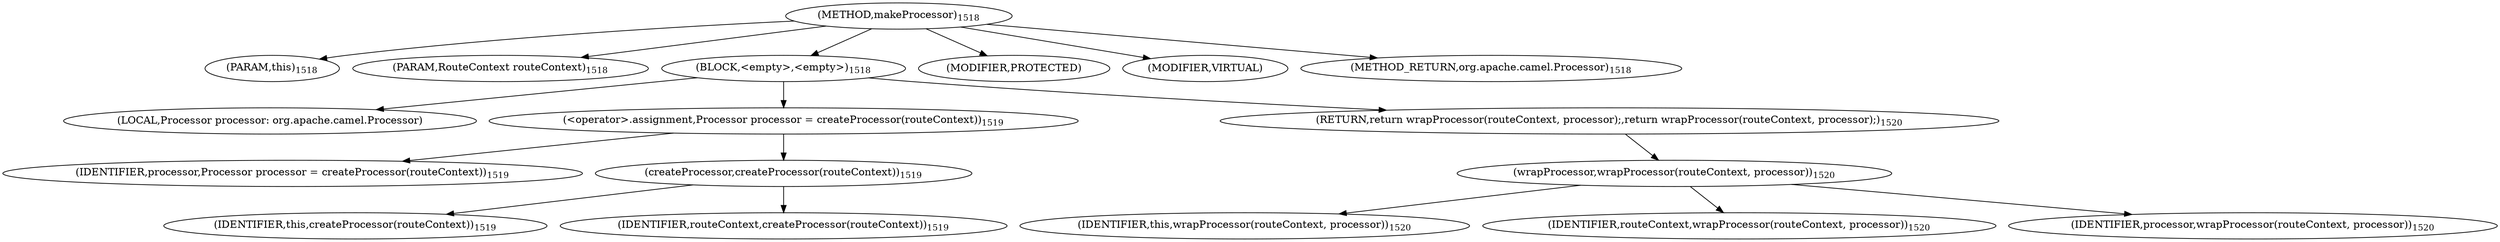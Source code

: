 digraph "makeProcessor" {  
"2825" [label = <(METHOD,makeProcessor)<SUB>1518</SUB>> ]
"424" [label = <(PARAM,this)<SUB>1518</SUB>> ]
"2826" [label = <(PARAM,RouteContext routeContext)<SUB>1518</SUB>> ]
"2827" [label = <(BLOCK,&lt;empty&gt;,&lt;empty&gt;)<SUB>1518</SUB>> ]
"2828" [label = <(LOCAL,Processor processor: org.apache.camel.Processor)> ]
"2829" [label = <(&lt;operator&gt;.assignment,Processor processor = createProcessor(routeContext))<SUB>1519</SUB>> ]
"2830" [label = <(IDENTIFIER,processor,Processor processor = createProcessor(routeContext))<SUB>1519</SUB>> ]
"2831" [label = <(createProcessor,createProcessor(routeContext))<SUB>1519</SUB>> ]
"423" [label = <(IDENTIFIER,this,createProcessor(routeContext))<SUB>1519</SUB>> ]
"2832" [label = <(IDENTIFIER,routeContext,createProcessor(routeContext))<SUB>1519</SUB>> ]
"2833" [label = <(RETURN,return wrapProcessor(routeContext, processor);,return wrapProcessor(routeContext, processor);)<SUB>1520</SUB>> ]
"2834" [label = <(wrapProcessor,wrapProcessor(routeContext, processor))<SUB>1520</SUB>> ]
"425" [label = <(IDENTIFIER,this,wrapProcessor(routeContext, processor))<SUB>1520</SUB>> ]
"2835" [label = <(IDENTIFIER,routeContext,wrapProcessor(routeContext, processor))<SUB>1520</SUB>> ]
"2836" [label = <(IDENTIFIER,processor,wrapProcessor(routeContext, processor))<SUB>1520</SUB>> ]
"2837" [label = <(MODIFIER,PROTECTED)> ]
"2838" [label = <(MODIFIER,VIRTUAL)> ]
"2839" [label = <(METHOD_RETURN,org.apache.camel.Processor)<SUB>1518</SUB>> ]
  "2825" -> "424" 
  "2825" -> "2826" 
  "2825" -> "2827" 
  "2825" -> "2837" 
  "2825" -> "2838" 
  "2825" -> "2839" 
  "2827" -> "2828" 
  "2827" -> "2829" 
  "2827" -> "2833" 
  "2829" -> "2830" 
  "2829" -> "2831" 
  "2831" -> "423" 
  "2831" -> "2832" 
  "2833" -> "2834" 
  "2834" -> "425" 
  "2834" -> "2835" 
  "2834" -> "2836" 
}
